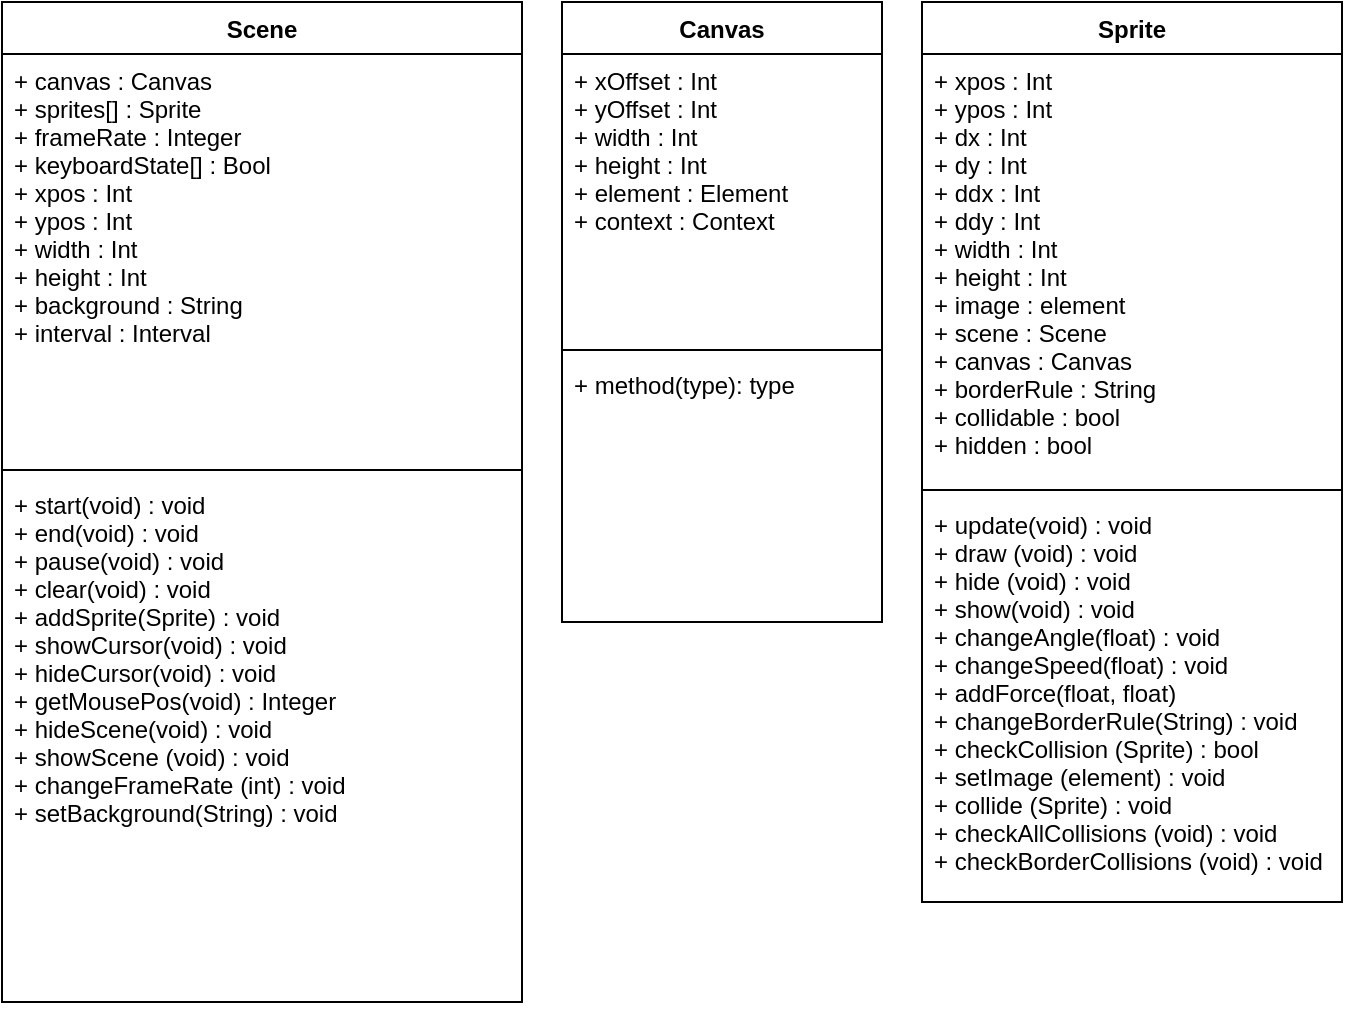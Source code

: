 <mxfile version="13.8.6" type="github">
  <diagram id="5traIhpLM5jQMwLdFxB_" name="Page-1">
    <mxGraphModel dx="643" dy="383" grid="1" gridSize="10" guides="1" tooltips="1" connect="1" arrows="1" fold="1" page="1" pageScale="1" pageWidth="850" pageHeight="1100" math="0" shadow="0">
      <root>
        <mxCell id="0" />
        <mxCell id="1" parent="0" />
        <mxCell id="409GrsexgnhYUh9YllDB-18" value="Scene" style="swimlane;fontStyle=1;align=center;verticalAlign=top;childLayout=stackLayout;horizontal=1;startSize=26;horizontalStack=0;resizeParent=1;resizeParentMax=0;resizeLast=0;collapsible=1;marginBottom=0;" parent="1" vertex="1">
          <mxGeometry x="20" y="30" width="260" height="500" as="geometry">
            <mxRectangle x="20" y="30" width="70" height="26" as="alternateBounds" />
          </mxGeometry>
        </mxCell>
        <mxCell id="409GrsexgnhYUh9YllDB-19" value="+ canvas : Canvas&#xa;+ sprites[] : Sprite&#xa;+ frameRate : Integer&#xa;+ keyboardState[] : Bool&#xa;+ xpos : Int&#xa;+ ypos : Int&#xa;+ width : Int&#xa;+ height : Int&#xa;+ background : String&#xa;+ interval : Interval&#xa;" style="text;strokeColor=none;fillColor=none;align=left;verticalAlign=top;spacingLeft=4;spacingRight=4;overflow=hidden;rotatable=0;points=[[0,0.5],[1,0.5]];portConstraint=eastwest;" parent="409GrsexgnhYUh9YllDB-18" vertex="1">
          <mxGeometry y="26" width="260" height="204" as="geometry" />
        </mxCell>
        <mxCell id="409GrsexgnhYUh9YllDB-20" value="" style="line;strokeWidth=1;fillColor=none;align=left;verticalAlign=middle;spacingTop=-1;spacingLeft=3;spacingRight=3;rotatable=0;labelPosition=right;points=[];portConstraint=eastwest;" parent="409GrsexgnhYUh9YllDB-18" vertex="1">
          <mxGeometry y="230" width="260" height="8" as="geometry" />
        </mxCell>
        <mxCell id="409GrsexgnhYUh9YllDB-21" value="+ start(void) : void&#xa;+ end(void) : void&#xa;+ pause(void) : void&#xa;+ clear(void) : void&#xa;+ addSprite(Sprite) : void&#xa;+ showCursor(void) : void&#xa;+ hideCursor(void) : void&#xa;+ getMousePos(void) : Integer&#xa;+ hideScene(void) : void&#xa;+ showScene (void) : void&#xa;+ changeFrameRate (int) : void&#xa;+ setBackground(String) : void&#xa;" style="text;strokeColor=none;fillColor=none;align=left;verticalAlign=top;spacingLeft=4;spacingRight=4;overflow=hidden;rotatable=0;points=[[0,0.5],[1,0.5]];portConstraint=eastwest;" parent="409GrsexgnhYUh9YllDB-18" vertex="1">
          <mxGeometry y="238" width="260" height="262" as="geometry" />
        </mxCell>
        <mxCell id="409GrsexgnhYUh9YllDB-22" value="Canvas" style="swimlane;fontStyle=1;align=center;verticalAlign=top;childLayout=stackLayout;horizontal=1;startSize=26;horizontalStack=0;resizeParent=1;resizeParentMax=0;resizeLast=0;collapsible=1;marginBottom=0;" parent="1" vertex="1">
          <mxGeometry x="300" y="30" width="160" height="310" as="geometry">
            <mxRectangle x="300" y="30" width="70" height="26" as="alternateBounds" />
          </mxGeometry>
        </mxCell>
        <mxCell id="409GrsexgnhYUh9YllDB-23" value="+ xOffset : Int&#xa;+ yOffset : Int&#xa;+ width : Int&#xa;+ height : Int&#xa;+ element : Element&#xa;+ context : Context&#xa;&#xa;" style="text;strokeColor=none;fillColor=none;align=left;verticalAlign=top;spacingLeft=4;spacingRight=4;overflow=hidden;rotatable=0;points=[[0,0.5],[1,0.5]];portConstraint=eastwest;" parent="409GrsexgnhYUh9YllDB-22" vertex="1">
          <mxGeometry y="26" width="160" height="144" as="geometry" />
        </mxCell>
        <mxCell id="409GrsexgnhYUh9YllDB-24" value="" style="line;strokeWidth=1;fillColor=none;align=left;verticalAlign=middle;spacingTop=-1;spacingLeft=3;spacingRight=3;rotatable=0;labelPosition=right;points=[];portConstraint=eastwest;" parent="409GrsexgnhYUh9YllDB-22" vertex="1">
          <mxGeometry y="170" width="160" height="8" as="geometry" />
        </mxCell>
        <mxCell id="409GrsexgnhYUh9YllDB-25" value="+ method(type): type" style="text;strokeColor=none;fillColor=none;align=left;verticalAlign=top;spacingLeft=4;spacingRight=4;overflow=hidden;rotatable=0;points=[[0,0.5],[1,0.5]];portConstraint=eastwest;" parent="409GrsexgnhYUh9YllDB-22" vertex="1">
          <mxGeometry y="178" width="160" height="132" as="geometry" />
        </mxCell>
        <mxCell id="409GrsexgnhYUh9YllDB-26" value="Sprite" style="swimlane;fontStyle=1;align=center;verticalAlign=top;childLayout=stackLayout;horizontal=1;startSize=26;horizontalStack=0;resizeParent=1;resizeParentMax=0;resizeLast=0;collapsible=1;marginBottom=0;" parent="1" vertex="1">
          <mxGeometry x="480" y="30" width="210" height="450" as="geometry" />
        </mxCell>
        <mxCell id="409GrsexgnhYUh9YllDB-27" value="+ xpos : Int&#xa;+ ypos : Int&#xa;+ dx : Int&#xa;+ dy : Int&#xa;+ ddx : Int&#xa;+ ddy : Int&#xa;+ width : Int&#xa;+ height : Int&#xa;+ image : element&#xa;+ scene : Scene&#xa;+ canvas : Canvas&#xa;+ borderRule : String&#xa;+ collidable : bool&#xa;+ hidden : bool&#xa;&#xa;" style="text;strokeColor=none;fillColor=none;align=left;verticalAlign=top;spacingLeft=4;spacingRight=4;overflow=hidden;rotatable=0;points=[[0,0.5],[1,0.5]];portConstraint=eastwest;" parent="409GrsexgnhYUh9YllDB-26" vertex="1">
          <mxGeometry y="26" width="210" height="214" as="geometry" />
        </mxCell>
        <mxCell id="409GrsexgnhYUh9YllDB-28" value="" style="line;strokeWidth=1;fillColor=none;align=left;verticalAlign=middle;spacingTop=-1;spacingLeft=3;spacingRight=3;rotatable=0;labelPosition=right;points=[];portConstraint=eastwest;" parent="409GrsexgnhYUh9YllDB-26" vertex="1">
          <mxGeometry y="240" width="210" height="8" as="geometry" />
        </mxCell>
        <mxCell id="409GrsexgnhYUh9YllDB-29" value="+ update(void) : void&#xa;+ draw (void) : void&#xa;+ hide (void) : void&#xa;+ show(void) : void&#xa;+ changeAngle(float) : void&#xa;+ changeSpeed(float) : void&#xa;+ addForce(float, float)&#xa;+ changeBorderRule(String) : void&#xa;+ checkCollision (Sprite) : bool&#xa;+ setImage (element) : void&#xa;+ collide (Sprite) : void&#xa;+ checkAllCollisions (void) : void&#xa;+ checkBorderCollisions (void) : void&#xa;&#xa;" style="text;strokeColor=none;fillColor=none;align=left;verticalAlign=top;spacingLeft=4;spacingRight=4;overflow=hidden;rotatable=0;points=[[0,0.5],[1,0.5]];portConstraint=eastwest;" parent="409GrsexgnhYUh9YllDB-26" vertex="1">
          <mxGeometry y="248" width="210" height="202" as="geometry" />
        </mxCell>
      </root>
    </mxGraphModel>
  </diagram>
</mxfile>
